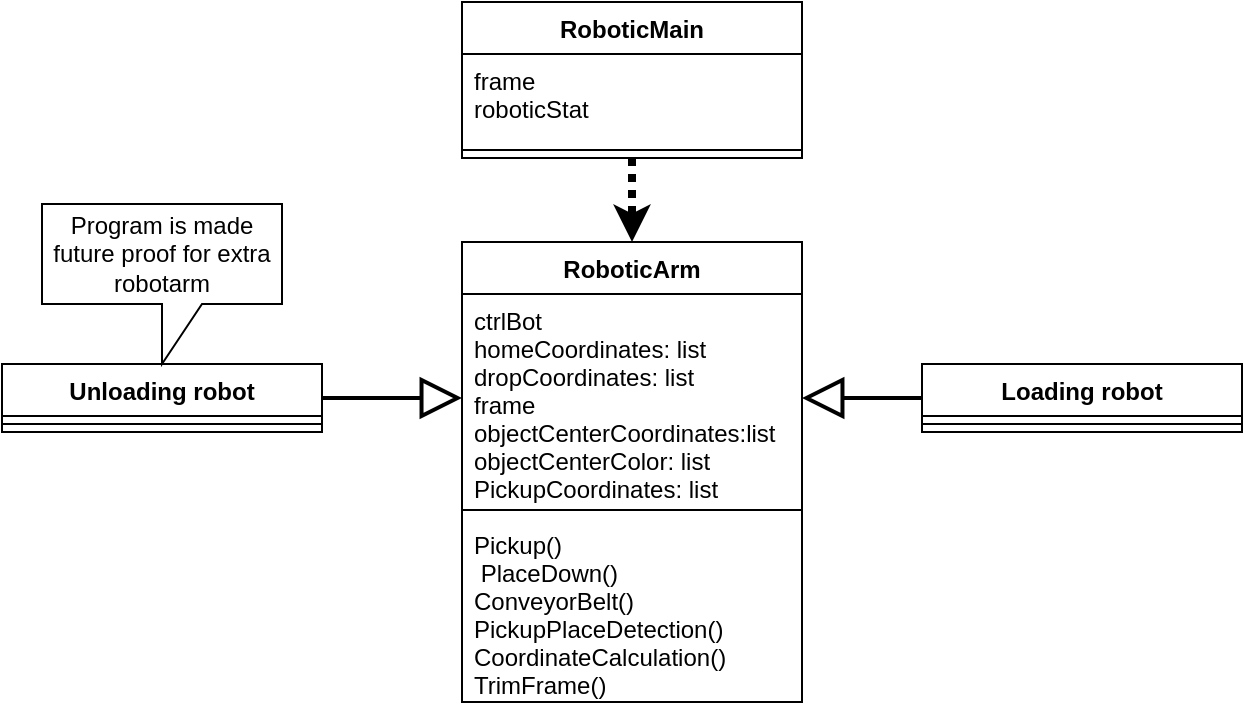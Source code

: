 <mxfile version="20.3.0" type="device"><diagram id="QGZ9qkBQXiq8oFRHzcYZ" name="Page-1"><mxGraphModel dx="1984" dy="1892" grid="1" gridSize="10" guides="1" tooltips="1" connect="1" arrows="1" fold="1" page="1" pageScale="1" pageWidth="850" pageHeight="1100" math="0" shadow="0"><root><mxCell id="0"/><mxCell id="1" parent="0"/><mxCell id="o4qy33_VzYwv99dSo5J2-1" value="RoboticArm" style="swimlane;fontStyle=1;align=center;verticalAlign=top;childLayout=stackLayout;horizontal=1;startSize=26;horizontalStack=0;resizeParent=1;resizeParentMax=0;resizeLast=0;collapsible=1;marginBottom=0;" parent="1" vertex="1"><mxGeometry x="200" y="10" width="170" height="230" as="geometry"/></mxCell><mxCell id="o4qy33_VzYwv99dSo5J2-2" value="ctrlBot&#10;homeCoordinates: list&#10;dropCoordinates: list&#10;frame&#10;objectCenterCoordinates:list&#10;objectCenterColor: list&#10;PickupCoordinates: list&#10;&#10;&#10;" style="text;strokeColor=none;fillColor=none;align=left;verticalAlign=top;spacingLeft=4;spacingRight=4;overflow=hidden;rotatable=0;points=[[0,0.5],[1,0.5]];portConstraint=eastwest;" parent="o4qy33_VzYwv99dSo5J2-1" vertex="1"><mxGeometry y="26" width="170" height="104" as="geometry"/></mxCell><mxCell id="o4qy33_VzYwv99dSo5J2-3" value="" style="line;strokeWidth=1;fillColor=none;align=left;verticalAlign=middle;spacingTop=-1;spacingLeft=3;spacingRight=3;rotatable=0;labelPosition=right;points=[];portConstraint=eastwest;strokeColor=inherit;" parent="o4qy33_VzYwv99dSo5J2-1" vertex="1"><mxGeometry y="130" width="170" height="8" as="geometry"/></mxCell><mxCell id="o4qy33_VzYwv99dSo5J2-4" value="Pickup()&#10; PlaceDown()&#10;ConveyorBelt()&#10;PickupPlaceDetection()&#10;CoordinateCalculation()&#10;TrimFrame()&#10;" style="text;strokeColor=none;fillColor=none;align=left;verticalAlign=top;spacingLeft=4;spacingRight=4;overflow=hidden;rotatable=0;points=[[0,0.5],[1,0.5]];portConstraint=eastwest;" parent="o4qy33_VzYwv99dSo5J2-1" vertex="1"><mxGeometry y="138" width="170" height="92" as="geometry"/></mxCell><mxCell id="xVydWQIWgNu3fXuCKBPH-24" value="" style="edgeStyle=orthogonalEdgeStyle;rounded=0;orthogonalLoop=1;jettySize=auto;html=1;strokeWidth=2;endSize=16;startSize=16;endArrow=block;endFill=0;" edge="1" parent="1" source="o4qy33_VzYwv99dSo5J2-21" target="o4qy33_VzYwv99dSo5J2-2"><mxGeometry relative="1" as="geometry"/></mxCell><mxCell id="o4qy33_VzYwv99dSo5J2-21" value="Loading robot" style="swimlane;fontStyle=1;align=center;verticalAlign=top;childLayout=stackLayout;horizontal=1;startSize=26;horizontalStack=0;resizeParent=1;resizeParentMax=0;resizeLast=0;collapsible=1;marginBottom=0;flipH=1;" parent="1" vertex="1"><mxGeometry x="430" y="71" width="160" height="34" as="geometry"/></mxCell><mxCell id="o4qy33_VzYwv99dSo5J2-23" value="" style="line;strokeWidth=1;fillColor=none;align=left;verticalAlign=middle;spacingTop=-1;spacingLeft=3;spacingRight=3;rotatable=0;labelPosition=right;points=[];portConstraint=eastwest;strokeColor=inherit;" parent="o4qy33_VzYwv99dSo5J2-21" vertex="1"><mxGeometry y="26" width="160" height="8" as="geometry"/></mxCell><mxCell id="o4qy33_VzYwv99dSo5J2-39" style="edgeStyle=elbowEdgeStyle;rounded=0;orthogonalLoop=1;jettySize=auto;elbow=vertical;html=1;exitX=0.5;exitY=0;exitDx=0;exitDy=0;" parent="1" source="o4qy33_VzYwv99dSo5J2-21" target="o4qy33_VzYwv99dSo5J2-21" edge="1"><mxGeometry relative="1" as="geometry"/></mxCell><mxCell id="xVydWQIWgNu3fXuCKBPH-1" value="Unloading robot" style="swimlane;fontStyle=1;align=center;verticalAlign=top;childLayout=stackLayout;horizontal=1;startSize=26;horizontalStack=0;resizeParent=1;resizeParentMax=0;resizeLast=0;collapsible=1;marginBottom=0;flipH=1;" vertex="1" parent="1"><mxGeometry x="-30" y="71" width="160" height="34" as="geometry"/></mxCell><mxCell id="xVydWQIWgNu3fXuCKBPH-3" value="" style="line;strokeWidth=1;fillColor=none;align=left;verticalAlign=middle;spacingTop=-1;spacingLeft=3;spacingRight=3;rotatable=0;labelPosition=right;points=[];portConstraint=eastwest;strokeColor=inherit;" vertex="1" parent="xVydWQIWgNu3fXuCKBPH-1"><mxGeometry y="26" width="160" height="8" as="geometry"/></mxCell><mxCell id="xVydWQIWgNu3fXuCKBPH-6" value="Program is made future proof for extra robotarm" style="shape=callout;whiteSpace=wrap;html=1;perimeter=calloutPerimeter;" vertex="1" parent="1"><mxGeometry x="-10" y="-9" width="120" height="80" as="geometry"/></mxCell><mxCell id="xVydWQIWgNu3fXuCKBPH-17" value="RoboticMain" style="swimlane;fontStyle=1;align=center;verticalAlign=top;childLayout=stackLayout;horizontal=1;startSize=26;horizontalStack=0;resizeParent=1;resizeParentMax=0;resizeLast=0;collapsible=1;marginBottom=0;" vertex="1" parent="1"><mxGeometry x="200" y="-110" width="170" height="78" as="geometry"/></mxCell><mxCell id="xVydWQIWgNu3fXuCKBPH-18" value="frame&#10;roboticStat" style="text;strokeColor=none;fillColor=none;align=left;verticalAlign=top;spacingLeft=4;spacingRight=4;overflow=hidden;rotatable=0;points=[[0,0.5],[1,0.5]];portConstraint=eastwest;" vertex="1" parent="xVydWQIWgNu3fXuCKBPH-17"><mxGeometry y="26" width="170" height="44" as="geometry"/></mxCell><mxCell id="xVydWQIWgNu3fXuCKBPH-19" value="" style="line;strokeWidth=1;fillColor=none;align=left;verticalAlign=middle;spacingTop=-1;spacingLeft=3;spacingRight=3;rotatable=0;labelPosition=right;points=[];portConstraint=eastwest;strokeColor=inherit;" vertex="1" parent="xVydWQIWgNu3fXuCKBPH-17"><mxGeometry y="70" width="170" height="8" as="geometry"/></mxCell><mxCell id="xVydWQIWgNu3fXuCKBPH-21" value="" style="endArrow=classic;html=1;rounded=0;exitX=0.5;exitY=1;exitDx=0;exitDy=0;entryX=0.5;entryY=0;entryDx=0;entryDy=0;dashed=1;strokeWidth=4;dashPattern=1 1;" edge="1" parent="1" source="xVydWQIWgNu3fXuCKBPH-17" target="o4qy33_VzYwv99dSo5J2-1"><mxGeometry width="50" height="50" relative="1" as="geometry"><mxPoint x="290" y="180" as="sourcePoint"/><mxPoint x="340" y="130" as="targetPoint"/></mxGeometry></mxCell><mxCell id="xVydWQIWgNu3fXuCKBPH-22" value="" style="endArrow=block;html=1;rounded=0;exitX=1;exitY=0.5;exitDx=0;exitDy=0;entryX=0;entryY=0.5;entryDx=0;entryDy=0;strokeWidth=2;endSize=16;startSize=16;endFill=0;" edge="1" parent="1" source="xVydWQIWgNu3fXuCKBPH-1" target="o4qy33_VzYwv99dSo5J2-2"><mxGeometry width="50" height="50" relative="1" as="geometry"><mxPoint x="170" y="180" as="sourcePoint"/><mxPoint x="220" y="130" as="targetPoint"/></mxGeometry></mxCell></root></mxGraphModel></diagram></mxfile>